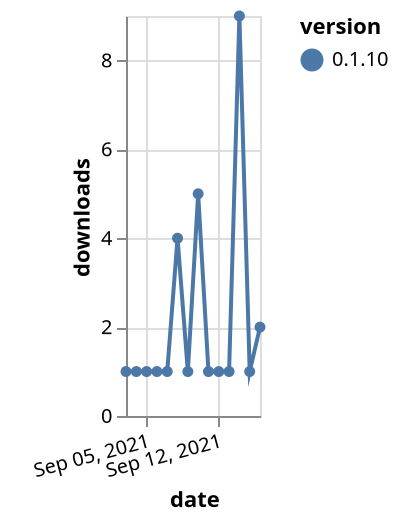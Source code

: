 {"$schema": "https://vega.github.io/schema/vega-lite/v5.json", "description": "A simple bar chart with embedded data.", "data": {"values": [{"date": "2021-09-03", "total": 278, "delta": 1, "version": "0.1.10"}, {"date": "2021-09-04", "total": 279, "delta": 1, "version": "0.1.10"}, {"date": "2021-09-05", "total": 280, "delta": 1, "version": "0.1.10"}, {"date": "2021-09-06", "total": 281, "delta": 1, "version": "0.1.10"}, {"date": "2021-09-07", "total": 282, "delta": 1, "version": "0.1.10"}, {"date": "2021-09-08", "total": 286, "delta": 4, "version": "0.1.10"}, {"date": "2021-09-09", "total": 287, "delta": 1, "version": "0.1.10"}, {"date": "2021-09-10", "total": 292, "delta": 5, "version": "0.1.10"}, {"date": "2021-09-11", "total": 293, "delta": 1, "version": "0.1.10"}, {"date": "2021-09-12", "total": 294, "delta": 1, "version": "0.1.10"}, {"date": "2021-09-13", "total": 295, "delta": 1, "version": "0.1.10"}, {"date": "2021-09-14", "total": 304, "delta": 9, "version": "0.1.10"}, {"date": "2021-09-15", "total": 305, "delta": 1, "version": "0.1.10"}, {"date": "2021-09-16", "total": 307, "delta": 2, "version": "0.1.10"}]}, "width": "container", "mark": {"type": "line", "point": {"filled": true}}, "encoding": {"x": {"field": "date", "type": "temporal", "timeUnit": "yearmonthdate", "title": "date", "axis": {"labelAngle": -15}}, "y": {"field": "delta", "type": "quantitative", "title": "downloads"}, "color": {"field": "version", "type": "nominal"}, "tooltip": {"field": "delta"}}}